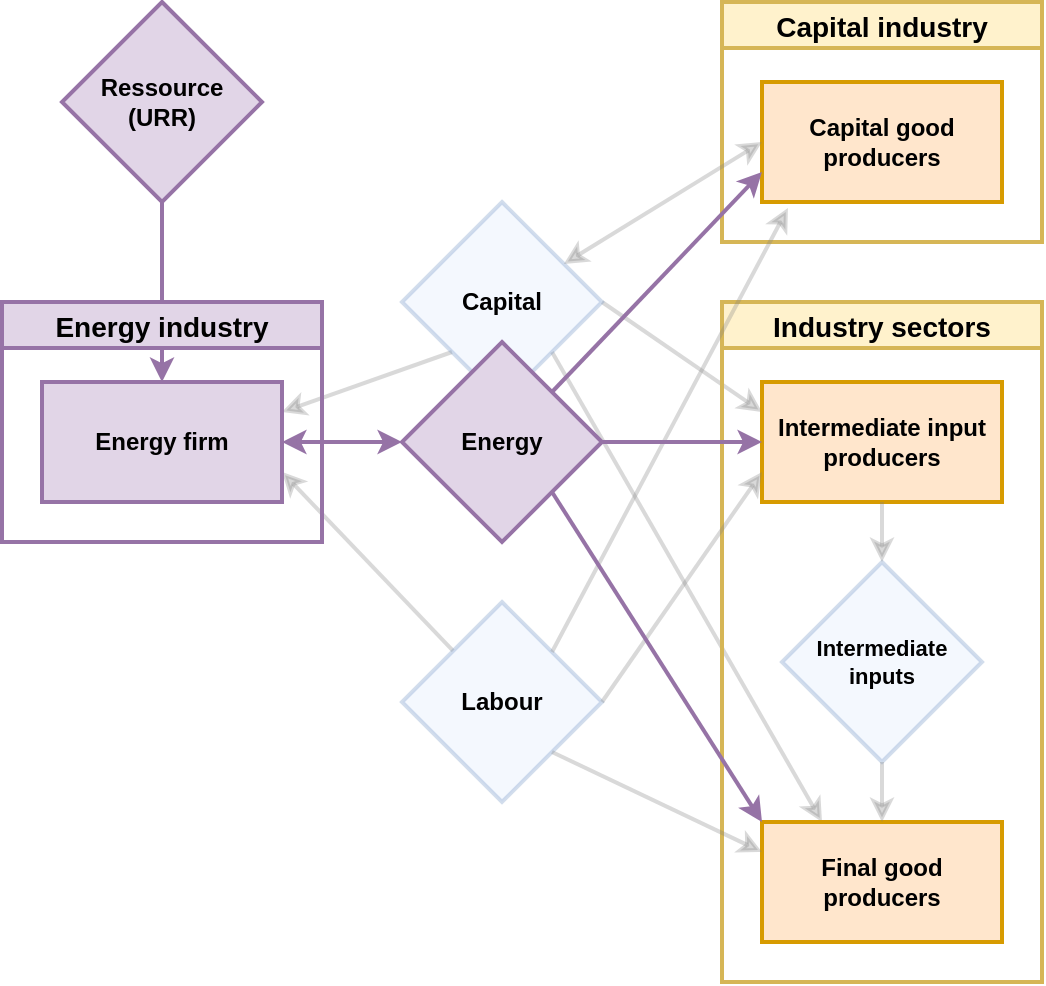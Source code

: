 <mxfile version="16.5.3" type="github">
  <diagram id="RKy1fjhTBrsu8SNiVf_X" name="Page-1">
    <mxGraphModel dx="1422" dy="791" grid="1" gridSize="10" guides="1" tooltips="1" connect="1" arrows="1" fold="1" page="1" pageScale="1" pageWidth="827" pageHeight="1169" math="0" shadow="0">
      <root>
        <mxCell id="0" />
        <mxCell id="1" parent="0" />
        <mxCell id="EClmNM0gklMsoyYgT-cb-10" value="" style="endArrow=classic;html=1;rounded=0;labelBackgroundColor=default;fontFamily=Helvetica;fontSize=11;fontColor=default;strokeColor=#808080;strokeWidth=2;entryX=1;entryY=0.75;entryDx=0;entryDy=0;opacity=30;" parent="1" source="RLwwSOCWPDE9d2zi6889-99" target="EClmNM0gklMsoyYgT-cb-2" edge="1">
          <mxGeometry width="50" height="50" relative="1" as="geometry">
            <mxPoint x="365" y="235" as="sourcePoint" />
            <mxPoint x="240" y="115" as="targetPoint" />
          </mxGeometry>
        </mxCell>
        <mxCell id="EClmNM0gklMsoyYgT-cb-9" value="" style="endArrow=classic;html=1;rounded=0;labelBackgroundColor=default;fontFamily=Helvetica;fontSize=11;fontColor=default;strokeColor=#808080;strokeWidth=2;exitX=0;exitY=1;exitDx=0;exitDy=0;entryX=1;entryY=0.25;entryDx=0;entryDy=0;opacity=30;" parent="1" source="RLwwSOCWPDE9d2zi6889-98" target="EClmNM0gklMsoyYgT-cb-2" edge="1">
          <mxGeometry width="50" height="50" relative="1" as="geometry">
            <mxPoint x="340" y="260" as="sourcePoint" />
            <mxPoint x="210" y="180" as="targetPoint" />
          </mxGeometry>
        </mxCell>
        <mxCell id="RLwwSOCWPDE9d2zi6889-77" value="" style="endArrow=classic;html=1;rounded=0;labelBackgroundColor=default;fontFamily=Helvetica;fontSize=11;fontColor=default;strokeColor=#808080;strokeWidth=2;exitX=1;exitY=1;exitDx=0;exitDy=0;entryX=0.25;entryY=0;entryDx=0;entryDy=0;opacity=30;" parent="1" source="RLwwSOCWPDE9d2zi6889-98" target="RLwwSOCWPDE9d2zi6889-89" edge="1">
          <mxGeometry width="50" height="50" relative="1" as="geometry">
            <mxPoint x="430" y="300" as="sourcePoint" />
            <mxPoint x="610" y="380" as="targetPoint" />
          </mxGeometry>
        </mxCell>
        <mxCell id="RLwwSOCWPDE9d2zi6889-78" value="" style="endArrow=classic;html=1;rounded=0;labelBackgroundColor=default;fontFamily=Helvetica;fontSize=11;fontColor=default;strokeColor=#808080;strokeWidth=2;exitX=1;exitY=0.5;exitDx=0;exitDy=0;entryX=0;entryY=0.25;entryDx=0;entryDy=0;opacity=30;" parent="1" source="RLwwSOCWPDE9d2zi6889-98" target="RLwwSOCWPDE9d2zi6889-88" edge="1">
          <mxGeometry width="50" height="50" relative="1" as="geometry">
            <mxPoint x="370" y="320" as="sourcePoint" />
            <mxPoint x="240" y="460" as="targetPoint" />
          </mxGeometry>
        </mxCell>
        <mxCell id="RLwwSOCWPDE9d2zi6889-87" value="Industry sectors" style="swimlane;fillColor=#fff2cc;strokeColor=#d6b656;strokeWidth=2;fontSize=14;" parent="1" vertex="1">
          <mxGeometry x="480" y="230" width="160" height="340" as="geometry" />
        </mxCell>
        <mxCell id="RLwwSOCWPDE9d2zi6889-88" value="&lt;b&gt;Intermediate input producers&lt;/b&gt;" style="rounded=0;whiteSpace=wrap;html=1;fillColor=#ffe6cc;strokeColor=#d79b00;strokeWidth=2;" parent="RLwwSOCWPDE9d2zi6889-87" vertex="1">
          <mxGeometry x="20" y="40" width="120" height="60" as="geometry" />
        </mxCell>
        <mxCell id="RLwwSOCWPDE9d2zi6889-89" value="&lt;div&gt;&lt;b&gt;Final good &lt;br&gt;&lt;/b&gt;&lt;/div&gt;&lt;div&gt;&lt;b&gt;producers&lt;/b&gt;&lt;/div&gt;" style="rounded=0;whiteSpace=wrap;html=1;fillColor=#ffe6cc;strokeColor=#d79b00;strokeWidth=2;" parent="RLwwSOCWPDE9d2zi6889-87" vertex="1">
          <mxGeometry x="20" y="260" width="120" height="60" as="geometry" />
        </mxCell>
        <mxCell id="RLwwSOCWPDE9d2zi6889-105" value="&lt;div&gt;&lt;b&gt;Intermediate &lt;br&gt;&lt;/b&gt;&lt;/div&gt;&lt;div&gt;&lt;b&gt;inputs&lt;br&gt;&lt;/b&gt;&lt;/div&gt;" style="rhombus;whiteSpace=wrap;html=1;fontFamily=Helvetica;fontSize=11;fillColor=#dae8fc;strokeColor=#6c8ebf;strokeWidth=2;opacity=30;" parent="RLwwSOCWPDE9d2zi6889-87" vertex="1">
          <mxGeometry x="30" y="130" width="100" height="100" as="geometry" />
        </mxCell>
        <mxCell id="RLwwSOCWPDE9d2zi6889-109" value="" style="endArrow=classic;html=1;rounded=0;labelBackgroundColor=default;fontFamily=Helvetica;fontSize=11;fontColor=default;strokeColor=#808080;strokeWidth=2;exitX=0.5;exitY=1;exitDx=0;exitDy=0;entryX=0.5;entryY=0;entryDx=0;entryDy=0;opacity=30;" parent="RLwwSOCWPDE9d2zi6889-87" source="RLwwSOCWPDE9d2zi6889-105" target="RLwwSOCWPDE9d2zi6889-89" edge="1">
          <mxGeometry width="50" height="50" relative="1" as="geometry">
            <mxPoint x="-170" y="220" as="sourcePoint" />
            <mxPoint x="70" y="240" as="targetPoint" />
          </mxGeometry>
        </mxCell>
        <mxCell id="RLwwSOCWPDE9d2zi6889-110" value="" style="endArrow=classic;html=1;rounded=0;labelBackgroundColor=default;fontFamily=Helvetica;fontSize=11;fontColor=default;strokeColor=#808080;strokeWidth=2;exitX=0.5;exitY=1;exitDx=0;exitDy=0;entryX=0.5;entryY=0;entryDx=0;entryDy=0;opacity=30;" parent="RLwwSOCWPDE9d2zi6889-87" source="RLwwSOCWPDE9d2zi6889-88" target="RLwwSOCWPDE9d2zi6889-105" edge="1">
          <mxGeometry width="50" height="50" relative="1" as="geometry">
            <mxPoint x="-10" y="220" as="sourcePoint" />
            <mxPoint x="70" y="240" as="targetPoint" />
          </mxGeometry>
        </mxCell>
        <mxCell id="RLwwSOCWPDE9d2zi6889-98" value="&lt;b&gt;Capital&lt;/b&gt;" style="rhombus;whiteSpace=wrap;html=1;fillColor=#dae8fc;strokeColor=#6c8ebf;strokeWidth=2;opacity=30;" parent="1" vertex="1">
          <mxGeometry x="320" y="180" width="100" height="100" as="geometry" />
        </mxCell>
        <mxCell id="RLwwSOCWPDE9d2zi6889-99" value="&lt;b&gt;Labour&lt;/b&gt;" style="rhombus;whiteSpace=wrap;html=1;fillColor=#dae8fc;strokeColor=#6c8ebf;strokeWidth=2;opacity=30;" parent="1" vertex="1">
          <mxGeometry x="320" y="380" width="100" height="100" as="geometry" />
        </mxCell>
        <mxCell id="RLwwSOCWPDE9d2zi6889-100" value="" style="endArrow=classic;html=1;rounded=0;labelBackgroundColor=default;fontFamily=Helvetica;fontSize=11;fontColor=default;strokeColor=#808080;strokeWidth=2;exitX=1;exitY=0.5;exitDx=0;exitDy=0;entryX=0;entryY=0.75;entryDx=0;entryDy=0;opacity=30;" parent="1" source="RLwwSOCWPDE9d2zi6889-99" target="RLwwSOCWPDE9d2zi6889-88" edge="1">
          <mxGeometry width="50" height="50" relative="1" as="geometry">
            <mxPoint x="470" y="320" as="sourcePoint" />
            <mxPoint x="246.96" y="461.02" as="targetPoint" />
          </mxGeometry>
        </mxCell>
        <mxCell id="RLwwSOCWPDE9d2zi6889-101" value="" style="endArrow=classic;html=1;rounded=0;labelBackgroundColor=default;fontFamily=Helvetica;fontSize=11;fontColor=default;strokeColor=#808080;strokeWidth=2;exitX=1;exitY=1;exitDx=0;exitDy=0;entryX=0;entryY=0.25;entryDx=0;entryDy=0;opacity=30;" parent="1" source="RLwwSOCWPDE9d2zi6889-99" target="RLwwSOCWPDE9d2zi6889-89" edge="1">
          <mxGeometry width="50" height="50" relative="1" as="geometry">
            <mxPoint x="525" y="300" as="sourcePoint" />
            <mxPoint x="610" y="365" as="targetPoint" />
          </mxGeometry>
        </mxCell>
        <mxCell id="RLwwSOCWPDE9d2zi6889-112" value="Capital industry" style="swimlane;fontFamily=Helvetica;fontSize=14;fillColor=#fff2cc;strokeColor=#d6b656;strokeWidth=2;" parent="1" vertex="1">
          <mxGeometry x="480" y="80" width="160" height="120" as="geometry" />
        </mxCell>
        <mxCell id="RLwwSOCWPDE9d2zi6889-113" value="&lt;b&gt;Capital good producers&lt;/b&gt;" style="rounded=0;whiteSpace=wrap;html=1;fillColor=#ffe6cc;strokeColor=#d79b00;strokeWidth=2;" parent="RLwwSOCWPDE9d2zi6889-112" vertex="1">
          <mxGeometry x="20" y="40" width="120" height="60" as="geometry" />
        </mxCell>
        <mxCell id="RLwwSOCWPDE9d2zi6889-115" value="" style="endArrow=classic;html=1;rounded=0;labelBackgroundColor=default;fontFamily=Helvetica;fontSize=11;fontColor=default;strokeColor=#808080;strokeWidth=2;exitX=1;exitY=0;exitDx=0;exitDy=0;entryX=0.108;entryY=1.05;entryDx=0;entryDy=0;opacity=30;entryPerimeter=0;" parent="1" source="RLwwSOCWPDE9d2zi6889-99" target="RLwwSOCWPDE9d2zi6889-113" edge="1">
          <mxGeometry width="50" height="50" relative="1" as="geometry">
            <mxPoint x="470" y="370" as="sourcePoint" />
            <mxPoint x="600" y="340" as="targetPoint" />
          </mxGeometry>
        </mxCell>
        <mxCell id="RLwwSOCWPDE9d2zi6889-116" value="" style="endArrow=classic;html=1;rounded=0;labelBackgroundColor=default;fontFamily=Helvetica;fontSize=11;fontColor=default;strokeColor=#808080;strokeWidth=2;exitX=0;exitY=0.5;exitDx=0;exitDy=0;opacity=30;startArrow=classic;startFill=1;" parent="1" source="RLwwSOCWPDE9d2zi6889-113" target="RLwwSOCWPDE9d2zi6889-98" edge="1">
          <mxGeometry width="50" height="50" relative="1" as="geometry">
            <mxPoint x="445" y="345" as="sourcePoint" />
            <mxPoint x="600" y="195" as="targetPoint" />
          </mxGeometry>
        </mxCell>
        <mxCell id="EClmNM0gklMsoyYgT-cb-6" value="" style="endArrow=classic;html=1;rounded=0;labelBackgroundColor=default;fontFamily=Helvetica;fontSize=11;fontColor=default;strokeColor=#9673a6;strokeWidth=2;fillColor=#e1d5e7;shape=connector;exitX=1;exitY=0.5;exitDx=0;exitDy=0;entryX=0;entryY=0.5;entryDx=0;entryDy=0;startArrow=classic;startFill=1;" parent="1" source="EClmNM0gklMsoyYgT-cb-2" target="RLwwSOCWPDE9d2zi6889-81" edge="1">
          <mxGeometry width="50" height="50" relative="1" as="geometry">
            <mxPoint x="240" y="100" as="sourcePoint" />
            <mxPoint x="357.895" y="122.105" as="targetPoint" />
          </mxGeometry>
        </mxCell>
        <mxCell id="EClmNM0gklMsoyYgT-cb-7" value="&lt;div&gt;Ressource&lt;/div&gt;&lt;div&gt;(URR)&lt;br&gt;&lt;/div&gt;" style="rhombus;whiteSpace=wrap;html=1;fillColor=#e1d5e7;strokeColor=#9673a6;strokeWidth=2;fontStyle=1" parent="1" vertex="1">
          <mxGeometry x="150" y="80" width="100" height="100" as="geometry" />
        </mxCell>
        <mxCell id="EClmNM0gklMsoyYgT-cb-8" value="" style="endArrow=classic;html=1;rounded=0;labelBackgroundColor=default;fontFamily=Helvetica;fontSize=11;fontColor=default;strokeColor=#9673a6;strokeWidth=2;fillColor=#e1d5e7;shape=connector;exitX=0.5;exitY=1;exitDx=0;exitDy=0;entryX=0.5;entryY=0;entryDx=0;entryDy=0;" parent="1" source="EClmNM0gklMsoyYgT-cb-7" target="EClmNM0gklMsoyYgT-cb-2" edge="1">
          <mxGeometry width="50" height="50" relative="1" as="geometry">
            <mxPoint x="270" y="110" as="sourcePoint" />
            <mxPoint x="387.895" y="132.105" as="targetPoint" />
          </mxGeometry>
        </mxCell>
        <mxCell id="lGQlqXO6w54q4nxRXXpG-11" style="edgeStyle=none;shape=connector;rounded=0;orthogonalLoop=1;jettySize=auto;html=1;entryX=0;entryY=0.5;entryDx=0;entryDy=0;labelBackgroundColor=default;fontFamily=Helvetica;fontSize=11;fontColor=default;endArrow=classic;strokeColor=#9673a6;strokeWidth=2;fillColor=#e1d5e7;endSize=6;startSize=6;" parent="1" source="RLwwSOCWPDE9d2zi6889-81" target="RLwwSOCWPDE9d2zi6889-88" edge="1">
          <mxGeometry relative="1" as="geometry" />
        </mxCell>
        <mxCell id="lGQlqXO6w54q4nxRXXpG-7" style="edgeStyle=none;shape=connector;rounded=0;orthogonalLoop=1;jettySize=auto;html=1;exitX=1;exitY=1;exitDx=0;exitDy=0;entryX=0;entryY=0;entryDx=0;entryDy=0;labelBackgroundColor=default;fontFamily=Helvetica;fontSize=11;fontColor=default;endArrow=classic;strokeColor=#9673a6;strokeWidth=2;fillColor=#e1d5e7;" parent="1" source="RLwwSOCWPDE9d2zi6889-81" target="RLwwSOCWPDE9d2zi6889-89" edge="1">
          <mxGeometry relative="1" as="geometry" />
        </mxCell>
        <mxCell id="lGQlqXO6w54q4nxRXXpG-6" style="edgeStyle=none;shape=connector;rounded=0;orthogonalLoop=1;jettySize=auto;html=1;exitX=1;exitY=0;exitDx=0;exitDy=0;entryX=0;entryY=0.75;entryDx=0;entryDy=0;labelBackgroundColor=default;fontFamily=Helvetica;fontSize=11;fontColor=default;endArrow=classic;strokeColor=#9673a6;strokeWidth=2;fillColor=#e1d5e7;" parent="1" source="RLwwSOCWPDE9d2zi6889-81" target="RLwwSOCWPDE9d2zi6889-113" edge="1">
          <mxGeometry relative="1" as="geometry" />
        </mxCell>
        <mxCell id="RLwwSOCWPDE9d2zi6889-81" value="&lt;b&gt;Energy&lt;/b&gt;" style="rhombus;whiteSpace=wrap;html=1;fillColor=#e1d5e7;strokeColor=#9673a6;strokeWidth=2;" parent="1" vertex="1">
          <mxGeometry x="320" y="250" width="100" height="100" as="geometry" />
        </mxCell>
        <mxCell id="EClmNM0gklMsoyYgT-cb-1" value="Energy industry" style="swimlane;fontFamily=Helvetica;fontSize=14;fillColor=#e1d5e7;strokeColor=#9673a6;strokeWidth=2;" parent="1" vertex="1">
          <mxGeometry x="120" y="230" width="160" height="120" as="geometry" />
        </mxCell>
        <mxCell id="EClmNM0gklMsoyYgT-cb-2" value="Energy firm" style="rounded=0;whiteSpace=wrap;html=1;fillColor=#e1d5e7;strokeColor=#9673a6;strokeWidth=2;fontStyle=1" parent="EClmNM0gklMsoyYgT-cb-1" vertex="1">
          <mxGeometry x="20" y="40" width="120" height="60" as="geometry" />
        </mxCell>
      </root>
    </mxGraphModel>
  </diagram>
</mxfile>
